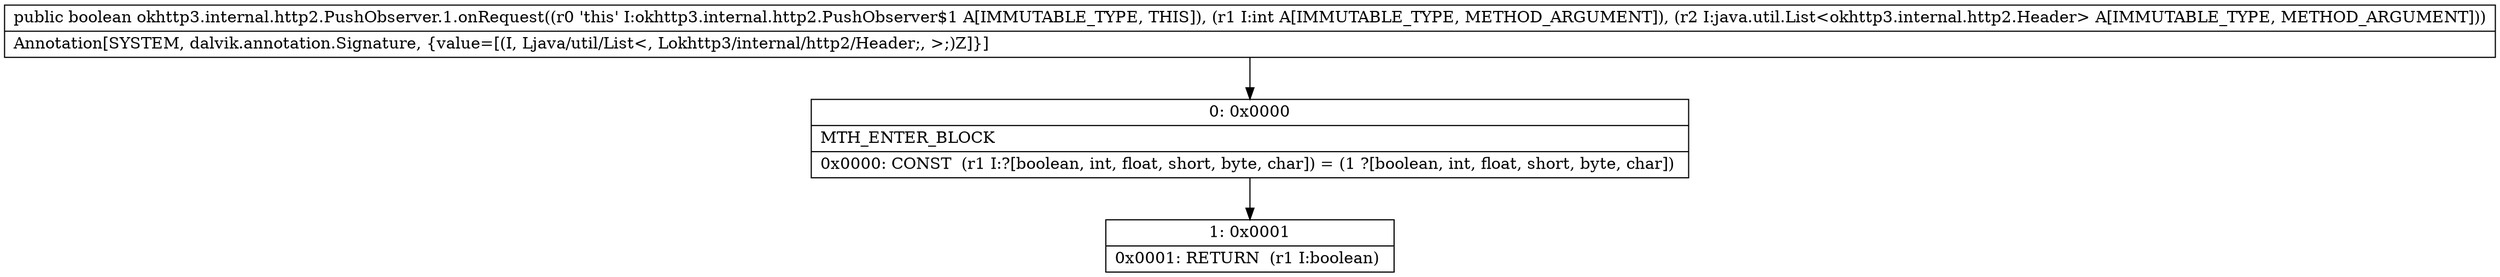 digraph "CFG forokhttp3.internal.http2.PushObserver.1.onRequest(ILjava\/util\/List;)Z" {
Node_0 [shape=record,label="{0\:\ 0x0000|MTH_ENTER_BLOCK\l|0x0000: CONST  (r1 I:?[boolean, int, float, short, byte, char]) = (1 ?[boolean, int, float, short, byte, char]) \l}"];
Node_1 [shape=record,label="{1\:\ 0x0001|0x0001: RETURN  (r1 I:boolean) \l}"];
MethodNode[shape=record,label="{public boolean okhttp3.internal.http2.PushObserver.1.onRequest((r0 'this' I:okhttp3.internal.http2.PushObserver$1 A[IMMUTABLE_TYPE, THIS]), (r1 I:int A[IMMUTABLE_TYPE, METHOD_ARGUMENT]), (r2 I:java.util.List\<okhttp3.internal.http2.Header\> A[IMMUTABLE_TYPE, METHOD_ARGUMENT]))  | Annotation[SYSTEM, dalvik.annotation.Signature, \{value=[(I, Ljava\/util\/List\<, Lokhttp3\/internal\/http2\/Header;, \>;)Z]\}]\l}"];
MethodNode -> Node_0;
Node_0 -> Node_1;
}

